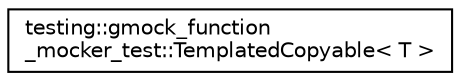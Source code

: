 digraph "Иерархия классов. Графический вид."
{
 // LATEX_PDF_SIZE
  edge [fontname="Helvetica",fontsize="10",labelfontname="Helvetica",labelfontsize="10"];
  node [fontname="Helvetica",fontsize="10",shape=record];
  rankdir="LR";
  Node0 [label="testing::gmock_function\l_mocker_test::TemplatedCopyable\< T \>",height=0.2,width=0.4,color="black", fillcolor="white", style="filled",URL="$classtesting_1_1gmock__function__mocker__test_1_1TemplatedCopyable.html",tooltip=" "];
}
